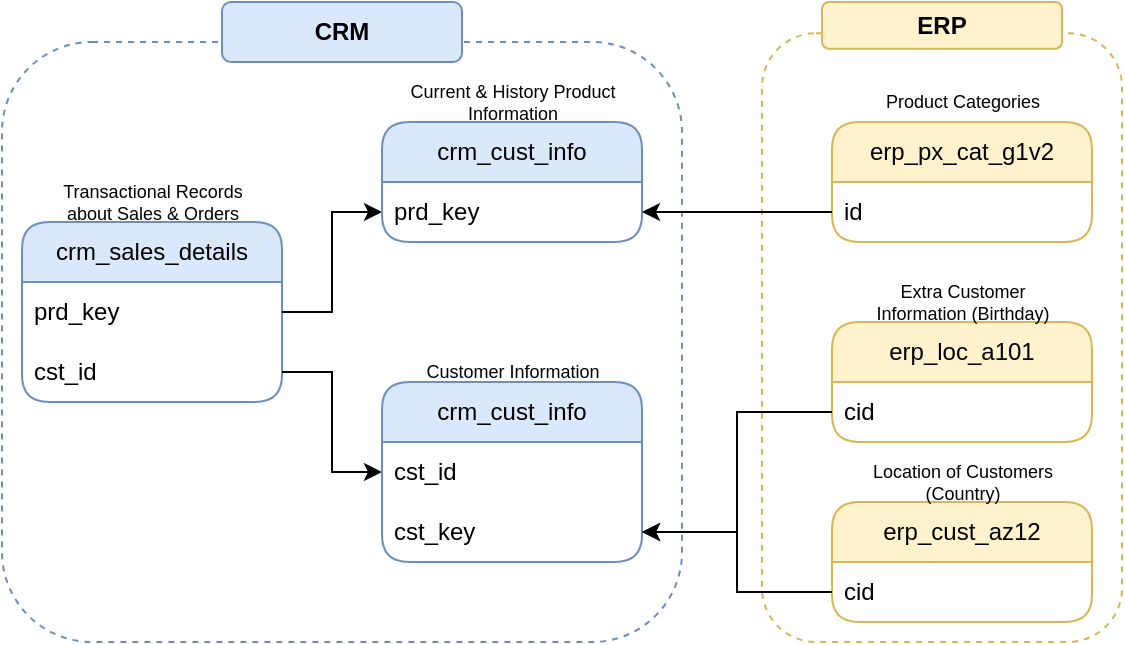 <mxfile version="28.1.2">
  <diagram name="Page-1" id="gEqqAITIOHPn61s4GTyz">
    <mxGraphModel dx="815" dy="485" grid="1" gridSize="10" guides="1" tooltips="1" connect="1" arrows="1" fold="1" page="1" pageScale="1" pageWidth="850" pageHeight="1100" math="0" shadow="0">
      <root>
        <mxCell id="0" />
        <mxCell id="1" parent="0" />
        <mxCell id="rCGK3nDvGJB_TYEv_ewe-34" value="" style="rounded=1;whiteSpace=wrap;html=1;fillColor=none;dashed=1;strokeColor=#6c8ebf;" vertex="1" parent="1">
          <mxGeometry x="100" y="270" width="340" height="300" as="geometry" />
        </mxCell>
        <mxCell id="rCGK3nDvGJB_TYEv_ewe-38" value="" style="group" vertex="1" connectable="0" parent="1">
          <mxGeometry x="480" y="250" width="180" height="320" as="geometry" />
        </mxCell>
        <mxCell id="rCGK3nDvGJB_TYEv_ewe-36" value="" style="rounded=1;whiteSpace=wrap;html=1;fillColor=none;dashed=1;strokeColor=#d6b656;" vertex="1" parent="rCGK3nDvGJB_TYEv_ewe-38">
          <mxGeometry y="15.61" width="180" height="304.39" as="geometry" />
        </mxCell>
        <mxCell id="rCGK3nDvGJB_TYEv_ewe-37" value="&lt;b&gt;ERP&lt;/b&gt;" style="rounded=1;whiteSpace=wrap;html=1;fillColor=#fff2cc;strokeColor=#d6b656;" vertex="1" parent="rCGK3nDvGJB_TYEv_ewe-38">
          <mxGeometry x="30" width="120" height="23.415" as="geometry" />
        </mxCell>
        <mxCell id="rCGK3nDvGJB_TYEv_ewe-9" value="crm_sales_details" style="swimlane;fontStyle=0;childLayout=stackLayout;horizontal=1;startSize=30;horizontalStack=0;resizeParent=1;resizeParentMax=0;resizeLast=0;collapsible=1;marginBottom=0;whiteSpace=wrap;html=1;rounded=1;fillColor=#dae8fc;strokeColor=#6c8ebf;" vertex="1" parent="1">
          <mxGeometry x="110" y="360" width="130" height="90" as="geometry" />
        </mxCell>
        <mxCell id="rCGK3nDvGJB_TYEv_ewe-10" value="prd_key" style="text;strokeColor=none;fillColor=none;align=left;verticalAlign=middle;spacingLeft=4;spacingRight=4;overflow=hidden;points=[[0,0.5],[1,0.5]];portConstraint=eastwest;rotatable=0;whiteSpace=wrap;html=1;" vertex="1" parent="rCGK3nDvGJB_TYEv_ewe-9">
          <mxGeometry y="30" width="130" height="30" as="geometry" />
        </mxCell>
        <mxCell id="rCGK3nDvGJB_TYEv_ewe-13" value="cst_id" style="text;strokeColor=none;fillColor=none;align=left;verticalAlign=middle;spacingLeft=4;spacingRight=4;overflow=hidden;points=[[0,0.5],[1,0.5]];portConstraint=eastwest;rotatable=0;whiteSpace=wrap;html=1;" vertex="1" parent="rCGK3nDvGJB_TYEv_ewe-9">
          <mxGeometry y="60" width="130" height="30" as="geometry" />
        </mxCell>
        <mxCell id="rCGK3nDvGJB_TYEv_ewe-11" value="Transactional Records about Sales &amp;amp; Orders" style="text;html=1;align=center;verticalAlign=middle;whiteSpace=wrap;rounded=0;fontSize=9;" vertex="1" parent="1">
          <mxGeometry x="122.5" y="340" width="105" height="20" as="geometry" />
        </mxCell>
        <mxCell id="rCGK3nDvGJB_TYEv_ewe-14" style="edgeStyle=orthogonalEdgeStyle;rounded=0;orthogonalLoop=1;jettySize=auto;html=1;exitX=1;exitY=0.5;exitDx=0;exitDy=0;entryX=0;entryY=0.5;entryDx=0;entryDy=0;" edge="1" parent="1" source="rCGK3nDvGJB_TYEv_ewe-10" target="rCGK3nDvGJB_TYEv_ewe-7">
          <mxGeometry relative="1" as="geometry" />
        </mxCell>
        <mxCell id="rCGK3nDvGJB_TYEv_ewe-15" style="edgeStyle=orthogonalEdgeStyle;rounded=0;orthogonalLoop=1;jettySize=auto;html=1;exitX=1;exitY=0.5;exitDx=0;exitDy=0;entryX=0;entryY=0.5;entryDx=0;entryDy=0;" edge="1" parent="1" source="rCGK3nDvGJB_TYEv_ewe-13" target="rCGK3nDvGJB_TYEv_ewe-2">
          <mxGeometry relative="1" as="geometry" />
        </mxCell>
        <mxCell id="rCGK3nDvGJB_TYEv_ewe-16" value="" style="group" vertex="1" connectable="0" parent="1">
          <mxGeometry x="290" y="290" width="130" height="80" as="geometry" />
        </mxCell>
        <mxCell id="rCGK3nDvGJB_TYEv_ewe-6" value="crm_cust_info" style="swimlane;fontStyle=0;childLayout=stackLayout;horizontal=1;startSize=30;horizontalStack=0;resizeParent=1;resizeParentMax=0;resizeLast=0;collapsible=1;marginBottom=0;whiteSpace=wrap;html=1;rounded=1;fillColor=#dae8fc;strokeColor=#6c8ebf;" vertex="1" parent="rCGK3nDvGJB_TYEv_ewe-16">
          <mxGeometry y="20" width="130" height="60" as="geometry" />
        </mxCell>
        <mxCell id="rCGK3nDvGJB_TYEv_ewe-7" value="prd_key" style="text;strokeColor=none;fillColor=none;align=left;verticalAlign=middle;spacingLeft=4;spacingRight=4;overflow=hidden;points=[[0,0.5],[1,0.5]];portConstraint=eastwest;rotatable=0;whiteSpace=wrap;html=1;" vertex="1" parent="rCGK3nDvGJB_TYEv_ewe-6">
          <mxGeometry y="30" width="130" height="30" as="geometry" />
        </mxCell>
        <mxCell id="rCGK3nDvGJB_TYEv_ewe-8" value="Current &amp;amp; History Product Information" style="text;html=1;align=center;verticalAlign=middle;whiteSpace=wrap;rounded=0;fontSize=9;" vertex="1" parent="rCGK3nDvGJB_TYEv_ewe-16">
          <mxGeometry x="12.5" width="105" height="20" as="geometry" />
        </mxCell>
        <mxCell id="rCGK3nDvGJB_TYEv_ewe-17" value="" style="group" vertex="1" connectable="0" parent="1">
          <mxGeometry x="290" y="430" width="130" height="70" as="geometry" />
        </mxCell>
        <mxCell id="rCGK3nDvGJB_TYEv_ewe-1" value="crm_cust_info" style="swimlane;fontStyle=0;childLayout=stackLayout;horizontal=1;startSize=30;horizontalStack=0;resizeParent=1;resizeParentMax=0;resizeLast=0;collapsible=1;marginBottom=0;whiteSpace=wrap;html=1;rounded=1;fillColor=#dae8fc;strokeColor=#6c8ebf;" vertex="1" parent="rCGK3nDvGJB_TYEv_ewe-17">
          <mxGeometry y="10" width="130" height="90" as="geometry" />
        </mxCell>
        <mxCell id="rCGK3nDvGJB_TYEv_ewe-2" value="cst_id" style="text;strokeColor=none;fillColor=none;align=left;verticalAlign=middle;spacingLeft=4;spacingRight=4;overflow=hidden;points=[[0,0.5],[1,0.5]];portConstraint=eastwest;rotatable=0;whiteSpace=wrap;html=1;" vertex="1" parent="rCGK3nDvGJB_TYEv_ewe-1">
          <mxGeometry y="30" width="130" height="30" as="geometry" />
        </mxCell>
        <mxCell id="rCGK3nDvGJB_TYEv_ewe-22" value="cst_key" style="text;strokeColor=none;fillColor=none;align=left;verticalAlign=middle;spacingLeft=4;spacingRight=4;overflow=hidden;points=[[0,0.5],[1,0.5]];portConstraint=eastwest;rotatable=0;whiteSpace=wrap;html=1;" vertex="1" parent="rCGK3nDvGJB_TYEv_ewe-1">
          <mxGeometry y="60" width="130" height="30" as="geometry" />
        </mxCell>
        <mxCell id="rCGK3nDvGJB_TYEv_ewe-5" value="Customer Information" style="text;html=1;align=center;verticalAlign=middle;whiteSpace=wrap;rounded=0;fontSize=9;" vertex="1" parent="rCGK3nDvGJB_TYEv_ewe-17">
          <mxGeometry x="12.5" width="105" height="10" as="geometry" />
        </mxCell>
        <mxCell id="rCGK3nDvGJB_TYEv_ewe-18" value="" style="group" vertex="1" connectable="0" parent="1">
          <mxGeometry x="515" y="480" width="130" height="80" as="geometry" />
        </mxCell>
        <mxCell id="rCGK3nDvGJB_TYEv_ewe-19" value="erp_cust_az12" style="swimlane;fontStyle=0;childLayout=stackLayout;horizontal=1;startSize=30;horizontalStack=0;resizeParent=1;resizeParentMax=0;resizeLast=0;collapsible=1;marginBottom=0;whiteSpace=wrap;html=1;rounded=1;fillColor=#fff2cc;strokeColor=#d6b656;" vertex="1" parent="rCGK3nDvGJB_TYEv_ewe-18">
          <mxGeometry y="20" width="130" height="60" as="geometry" />
        </mxCell>
        <mxCell id="rCGK3nDvGJB_TYEv_ewe-20" value="cid" style="text;strokeColor=none;fillColor=none;align=left;verticalAlign=middle;spacingLeft=4;spacingRight=4;overflow=hidden;points=[[0,0.5],[1,0.5]];portConstraint=eastwest;rotatable=0;whiteSpace=wrap;html=1;" vertex="1" parent="rCGK3nDvGJB_TYEv_ewe-19">
          <mxGeometry y="30" width="130" height="30" as="geometry" />
        </mxCell>
        <mxCell id="rCGK3nDvGJB_TYEv_ewe-21" value="Location of Customers (Country)" style="text;html=1;align=center;verticalAlign=middle;whiteSpace=wrap;rounded=0;fontSize=9;" vertex="1" parent="rCGK3nDvGJB_TYEv_ewe-18">
          <mxGeometry x="12.5" width="105" height="20" as="geometry" />
        </mxCell>
        <mxCell id="rCGK3nDvGJB_TYEv_ewe-23" style="edgeStyle=orthogonalEdgeStyle;rounded=0;orthogonalLoop=1;jettySize=auto;html=1;exitX=0;exitY=0.5;exitDx=0;exitDy=0;entryX=1;entryY=0.5;entryDx=0;entryDy=0;" edge="1" parent="1" source="rCGK3nDvGJB_TYEv_ewe-20" target="rCGK3nDvGJB_TYEv_ewe-22">
          <mxGeometry relative="1" as="geometry" />
        </mxCell>
        <mxCell id="rCGK3nDvGJB_TYEv_ewe-24" value="" style="group" vertex="1" connectable="0" parent="1">
          <mxGeometry x="515" y="390" width="130" height="80" as="geometry" />
        </mxCell>
        <mxCell id="rCGK3nDvGJB_TYEv_ewe-25" value="erp_loc_a101" style="swimlane;fontStyle=0;childLayout=stackLayout;horizontal=1;startSize=30;horizontalStack=0;resizeParent=1;resizeParentMax=0;resizeLast=0;collapsible=1;marginBottom=0;whiteSpace=wrap;html=1;rounded=1;fillColor=#fff2cc;strokeColor=#d6b656;" vertex="1" parent="rCGK3nDvGJB_TYEv_ewe-24">
          <mxGeometry y="20" width="130" height="60" as="geometry" />
        </mxCell>
        <mxCell id="rCGK3nDvGJB_TYEv_ewe-26" value="cid" style="text;strokeColor=none;fillColor=none;align=left;verticalAlign=middle;spacingLeft=4;spacingRight=4;overflow=hidden;points=[[0,0.5],[1,0.5]];portConstraint=eastwest;rotatable=0;whiteSpace=wrap;html=1;" vertex="1" parent="rCGK3nDvGJB_TYEv_ewe-25">
          <mxGeometry y="30" width="130" height="30" as="geometry" />
        </mxCell>
        <mxCell id="rCGK3nDvGJB_TYEv_ewe-27" value="Extra Customer Information (Birthday)" style="text;html=1;align=center;verticalAlign=middle;whiteSpace=wrap;rounded=0;fontSize=9;" vertex="1" parent="rCGK3nDvGJB_TYEv_ewe-24">
          <mxGeometry x="12.5" width="105" height="20" as="geometry" />
        </mxCell>
        <mxCell id="rCGK3nDvGJB_TYEv_ewe-29" value="" style="group" vertex="1" connectable="0" parent="1">
          <mxGeometry x="515" y="290" width="130" height="80" as="geometry" />
        </mxCell>
        <mxCell id="rCGK3nDvGJB_TYEv_ewe-30" value="erp_px_cat_g1v2" style="swimlane;fontStyle=0;childLayout=stackLayout;horizontal=1;startSize=30;horizontalStack=0;resizeParent=1;resizeParentMax=0;resizeLast=0;collapsible=1;marginBottom=0;whiteSpace=wrap;html=1;rounded=1;fillColor=#fff2cc;strokeColor=#d6b656;" vertex="1" parent="rCGK3nDvGJB_TYEv_ewe-29">
          <mxGeometry y="20" width="130" height="60" as="geometry" />
        </mxCell>
        <mxCell id="rCGK3nDvGJB_TYEv_ewe-31" value="id" style="text;strokeColor=none;fillColor=none;align=left;verticalAlign=middle;spacingLeft=4;spacingRight=4;overflow=hidden;points=[[0,0.5],[1,0.5]];portConstraint=eastwest;rotatable=0;whiteSpace=wrap;html=1;" vertex="1" parent="rCGK3nDvGJB_TYEv_ewe-30">
          <mxGeometry y="30" width="130" height="30" as="geometry" />
        </mxCell>
        <mxCell id="rCGK3nDvGJB_TYEv_ewe-32" value="Product Categories" style="text;html=1;align=center;verticalAlign=middle;whiteSpace=wrap;rounded=0;fontSize=9;" vertex="1" parent="rCGK3nDvGJB_TYEv_ewe-29">
          <mxGeometry x="12.5" width="105" height="20" as="geometry" />
        </mxCell>
        <mxCell id="rCGK3nDvGJB_TYEv_ewe-33" style="edgeStyle=orthogonalEdgeStyle;rounded=0;orthogonalLoop=1;jettySize=auto;html=1;exitX=0;exitY=0.5;exitDx=0;exitDy=0;entryX=1;entryY=0.5;entryDx=0;entryDy=0;" edge="1" parent="1" source="rCGK3nDvGJB_TYEv_ewe-31" target="rCGK3nDvGJB_TYEv_ewe-7">
          <mxGeometry relative="1" as="geometry" />
        </mxCell>
        <mxCell id="rCGK3nDvGJB_TYEv_ewe-35" value="&lt;b&gt;CRM&lt;/b&gt;" style="rounded=1;whiteSpace=wrap;html=1;fillColor=#dae8fc;strokeColor=#6c8ebf;" vertex="1" parent="1">
          <mxGeometry x="210" y="250" width="120" height="30" as="geometry" />
        </mxCell>
        <mxCell id="rCGK3nDvGJB_TYEv_ewe-39" style="edgeStyle=orthogonalEdgeStyle;rounded=0;orthogonalLoop=1;jettySize=auto;html=1;entryX=1;entryY=0.5;entryDx=0;entryDy=0;" edge="1" parent="1" source="rCGK3nDvGJB_TYEv_ewe-26" target="rCGK3nDvGJB_TYEv_ewe-22">
          <mxGeometry relative="1" as="geometry">
            <mxPoint x="460" y="455" as="targetPoint" />
          </mxGeometry>
        </mxCell>
      </root>
    </mxGraphModel>
  </diagram>
</mxfile>
